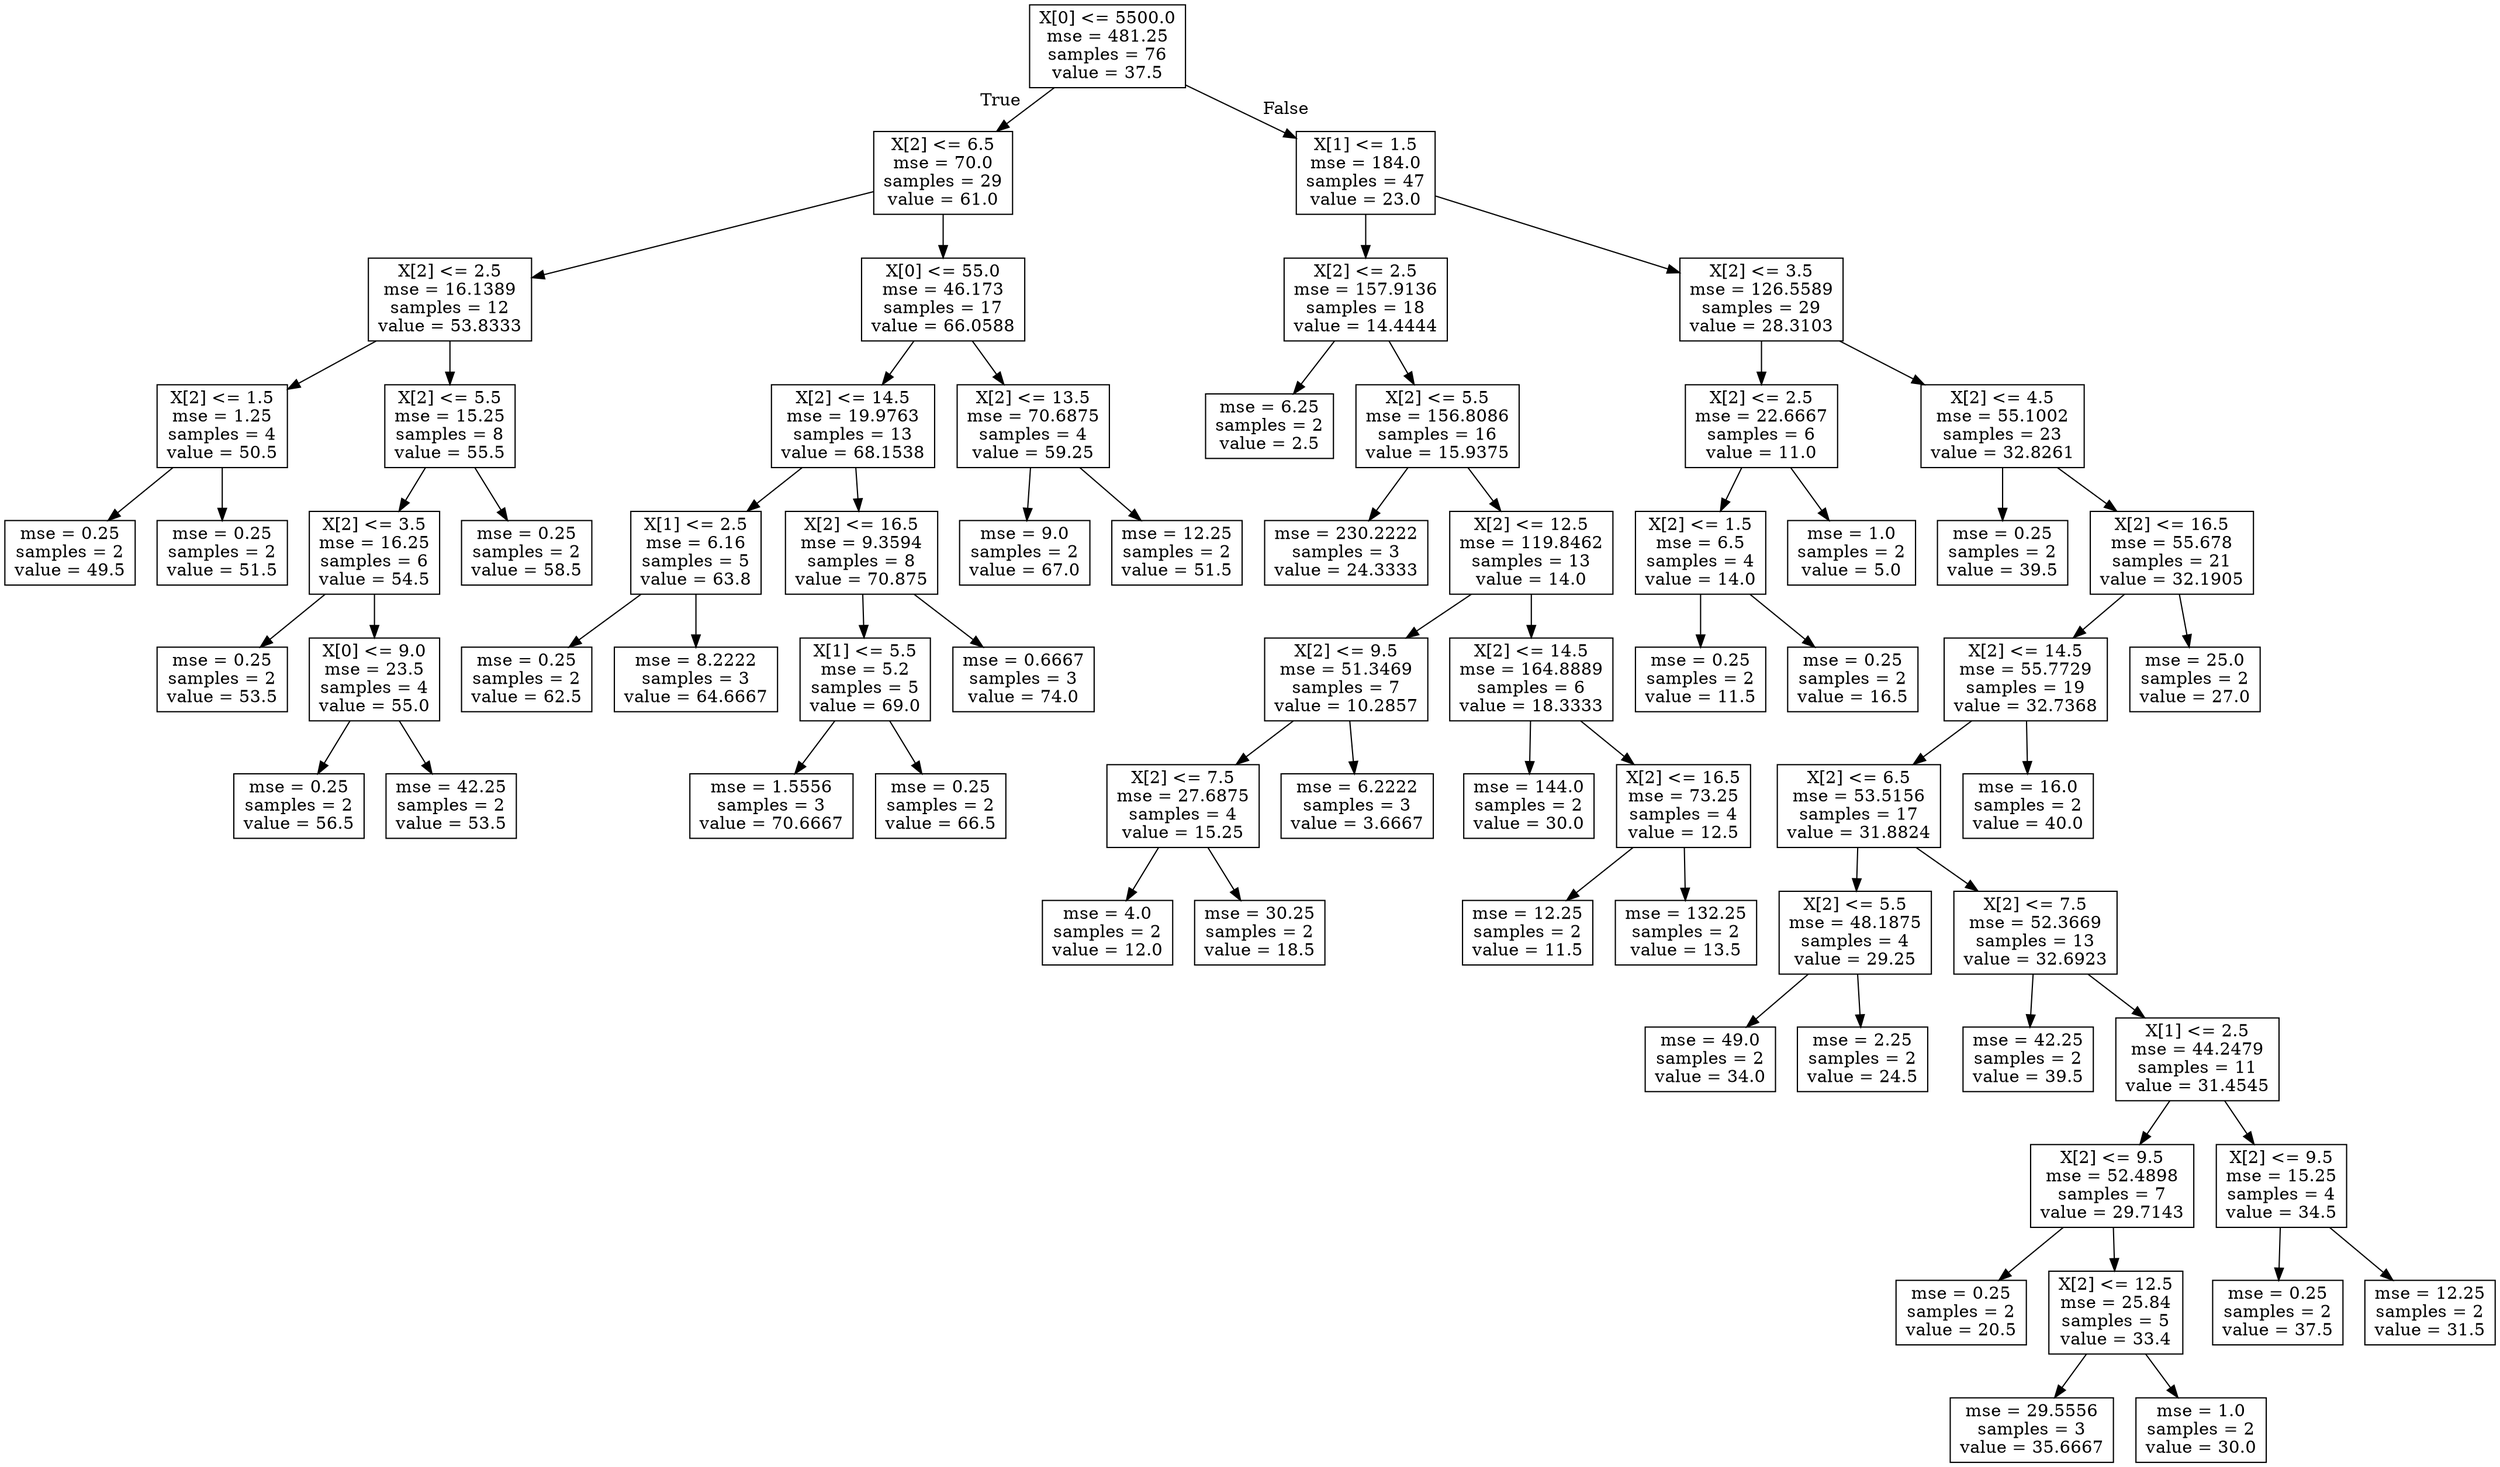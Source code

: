 digraph Tree {
node [shape=box] ;
0 [label="X[0] <= 5500.0\nmse = 481.25\nsamples = 76\nvalue = 37.5"] ;
1 [label="X[2] <= 6.5\nmse = 70.0\nsamples = 29\nvalue = 61.0"] ;
0 -> 1 [labeldistance=2.5, labelangle=45, headlabel="True"] ;
2 [label="X[2] <= 2.5\nmse = 16.1389\nsamples = 12\nvalue = 53.8333"] ;
1 -> 2 ;
3 [label="X[2] <= 1.5\nmse = 1.25\nsamples = 4\nvalue = 50.5"] ;
2 -> 3 ;
4 [label="mse = 0.25\nsamples = 2\nvalue = 49.5"] ;
3 -> 4 ;
5 [label="mse = 0.25\nsamples = 2\nvalue = 51.5"] ;
3 -> 5 ;
6 [label="X[2] <= 5.5\nmse = 15.25\nsamples = 8\nvalue = 55.5"] ;
2 -> 6 ;
7 [label="X[2] <= 3.5\nmse = 16.25\nsamples = 6\nvalue = 54.5"] ;
6 -> 7 ;
8 [label="mse = 0.25\nsamples = 2\nvalue = 53.5"] ;
7 -> 8 ;
9 [label="X[0] <= 9.0\nmse = 23.5\nsamples = 4\nvalue = 55.0"] ;
7 -> 9 ;
10 [label="mse = 0.25\nsamples = 2\nvalue = 56.5"] ;
9 -> 10 ;
11 [label="mse = 42.25\nsamples = 2\nvalue = 53.5"] ;
9 -> 11 ;
12 [label="mse = 0.25\nsamples = 2\nvalue = 58.5"] ;
6 -> 12 ;
13 [label="X[0] <= 55.0\nmse = 46.173\nsamples = 17\nvalue = 66.0588"] ;
1 -> 13 ;
14 [label="X[2] <= 14.5\nmse = 19.9763\nsamples = 13\nvalue = 68.1538"] ;
13 -> 14 ;
15 [label="X[1] <= 2.5\nmse = 6.16\nsamples = 5\nvalue = 63.8"] ;
14 -> 15 ;
16 [label="mse = 0.25\nsamples = 2\nvalue = 62.5"] ;
15 -> 16 ;
17 [label="mse = 8.2222\nsamples = 3\nvalue = 64.6667"] ;
15 -> 17 ;
18 [label="X[2] <= 16.5\nmse = 9.3594\nsamples = 8\nvalue = 70.875"] ;
14 -> 18 ;
19 [label="X[1] <= 5.5\nmse = 5.2\nsamples = 5\nvalue = 69.0"] ;
18 -> 19 ;
20 [label="mse = 1.5556\nsamples = 3\nvalue = 70.6667"] ;
19 -> 20 ;
21 [label="mse = 0.25\nsamples = 2\nvalue = 66.5"] ;
19 -> 21 ;
22 [label="mse = 0.6667\nsamples = 3\nvalue = 74.0"] ;
18 -> 22 ;
23 [label="X[2] <= 13.5\nmse = 70.6875\nsamples = 4\nvalue = 59.25"] ;
13 -> 23 ;
24 [label="mse = 9.0\nsamples = 2\nvalue = 67.0"] ;
23 -> 24 ;
25 [label="mse = 12.25\nsamples = 2\nvalue = 51.5"] ;
23 -> 25 ;
26 [label="X[1] <= 1.5\nmse = 184.0\nsamples = 47\nvalue = 23.0"] ;
0 -> 26 [labeldistance=2.5, labelangle=-45, headlabel="False"] ;
27 [label="X[2] <= 2.5\nmse = 157.9136\nsamples = 18\nvalue = 14.4444"] ;
26 -> 27 ;
28 [label="mse = 6.25\nsamples = 2\nvalue = 2.5"] ;
27 -> 28 ;
29 [label="X[2] <= 5.5\nmse = 156.8086\nsamples = 16\nvalue = 15.9375"] ;
27 -> 29 ;
30 [label="mse = 230.2222\nsamples = 3\nvalue = 24.3333"] ;
29 -> 30 ;
31 [label="X[2] <= 12.5\nmse = 119.8462\nsamples = 13\nvalue = 14.0"] ;
29 -> 31 ;
32 [label="X[2] <= 9.5\nmse = 51.3469\nsamples = 7\nvalue = 10.2857"] ;
31 -> 32 ;
33 [label="X[2] <= 7.5\nmse = 27.6875\nsamples = 4\nvalue = 15.25"] ;
32 -> 33 ;
34 [label="mse = 4.0\nsamples = 2\nvalue = 12.0"] ;
33 -> 34 ;
35 [label="mse = 30.25\nsamples = 2\nvalue = 18.5"] ;
33 -> 35 ;
36 [label="mse = 6.2222\nsamples = 3\nvalue = 3.6667"] ;
32 -> 36 ;
37 [label="X[2] <= 14.5\nmse = 164.8889\nsamples = 6\nvalue = 18.3333"] ;
31 -> 37 ;
38 [label="mse = 144.0\nsamples = 2\nvalue = 30.0"] ;
37 -> 38 ;
39 [label="X[2] <= 16.5\nmse = 73.25\nsamples = 4\nvalue = 12.5"] ;
37 -> 39 ;
40 [label="mse = 12.25\nsamples = 2\nvalue = 11.5"] ;
39 -> 40 ;
41 [label="mse = 132.25\nsamples = 2\nvalue = 13.5"] ;
39 -> 41 ;
42 [label="X[2] <= 3.5\nmse = 126.5589\nsamples = 29\nvalue = 28.3103"] ;
26 -> 42 ;
43 [label="X[2] <= 2.5\nmse = 22.6667\nsamples = 6\nvalue = 11.0"] ;
42 -> 43 ;
44 [label="X[2] <= 1.5\nmse = 6.5\nsamples = 4\nvalue = 14.0"] ;
43 -> 44 ;
45 [label="mse = 0.25\nsamples = 2\nvalue = 11.5"] ;
44 -> 45 ;
46 [label="mse = 0.25\nsamples = 2\nvalue = 16.5"] ;
44 -> 46 ;
47 [label="mse = 1.0\nsamples = 2\nvalue = 5.0"] ;
43 -> 47 ;
48 [label="X[2] <= 4.5\nmse = 55.1002\nsamples = 23\nvalue = 32.8261"] ;
42 -> 48 ;
49 [label="mse = 0.25\nsamples = 2\nvalue = 39.5"] ;
48 -> 49 ;
50 [label="X[2] <= 16.5\nmse = 55.678\nsamples = 21\nvalue = 32.1905"] ;
48 -> 50 ;
51 [label="X[2] <= 14.5\nmse = 55.7729\nsamples = 19\nvalue = 32.7368"] ;
50 -> 51 ;
52 [label="X[2] <= 6.5\nmse = 53.5156\nsamples = 17\nvalue = 31.8824"] ;
51 -> 52 ;
53 [label="X[2] <= 5.5\nmse = 48.1875\nsamples = 4\nvalue = 29.25"] ;
52 -> 53 ;
54 [label="mse = 49.0\nsamples = 2\nvalue = 34.0"] ;
53 -> 54 ;
55 [label="mse = 2.25\nsamples = 2\nvalue = 24.5"] ;
53 -> 55 ;
56 [label="X[2] <= 7.5\nmse = 52.3669\nsamples = 13\nvalue = 32.6923"] ;
52 -> 56 ;
57 [label="mse = 42.25\nsamples = 2\nvalue = 39.5"] ;
56 -> 57 ;
58 [label="X[1] <= 2.5\nmse = 44.2479\nsamples = 11\nvalue = 31.4545"] ;
56 -> 58 ;
59 [label="X[2] <= 9.5\nmse = 52.4898\nsamples = 7\nvalue = 29.7143"] ;
58 -> 59 ;
60 [label="mse = 0.25\nsamples = 2\nvalue = 20.5"] ;
59 -> 60 ;
61 [label="X[2] <= 12.5\nmse = 25.84\nsamples = 5\nvalue = 33.4"] ;
59 -> 61 ;
62 [label="mse = 29.5556\nsamples = 3\nvalue = 35.6667"] ;
61 -> 62 ;
63 [label="mse = 1.0\nsamples = 2\nvalue = 30.0"] ;
61 -> 63 ;
64 [label="X[2] <= 9.5\nmse = 15.25\nsamples = 4\nvalue = 34.5"] ;
58 -> 64 ;
65 [label="mse = 0.25\nsamples = 2\nvalue = 37.5"] ;
64 -> 65 ;
66 [label="mse = 12.25\nsamples = 2\nvalue = 31.5"] ;
64 -> 66 ;
67 [label="mse = 16.0\nsamples = 2\nvalue = 40.0"] ;
51 -> 67 ;
68 [label="mse = 25.0\nsamples = 2\nvalue = 27.0"] ;
50 -> 68 ;
}